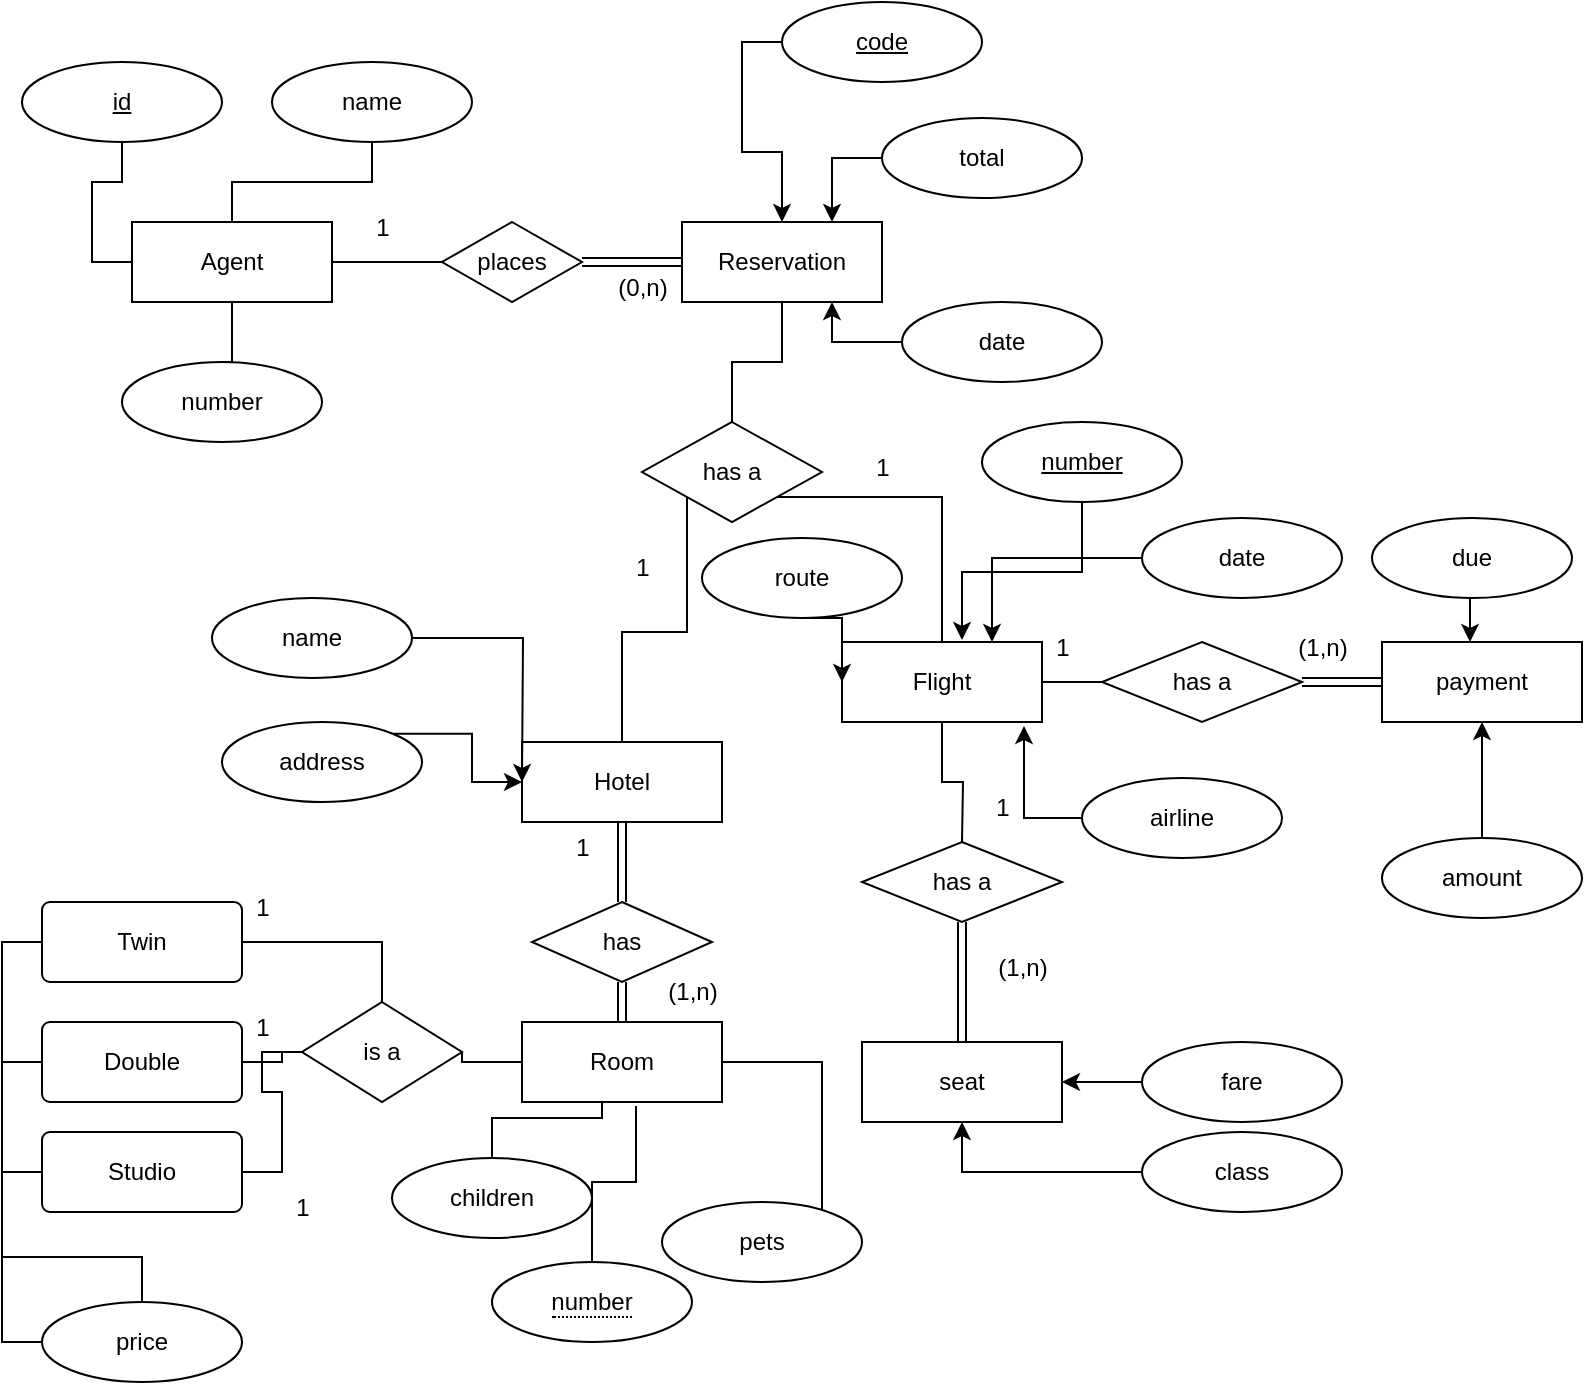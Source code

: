 <mxfile version="21.2.1" type="github">
  <diagram id="C5RBs43oDa-KdzZeNtuy" name="Page-1">
    <mxGraphModel dx="472" dy="707" grid="1" gridSize="10" guides="1" tooltips="1" connect="1" arrows="1" fold="1" page="1" pageScale="1" pageWidth="827" pageHeight="1169" math="0" shadow="0">
      <root>
        <mxCell id="WIyWlLk6GJQsqaUBKTNV-0" />
        <mxCell id="WIyWlLk6GJQsqaUBKTNV-1" parent="WIyWlLk6GJQsqaUBKTNV-0" />
        <mxCell id="EMCxyHg4-kb57wSQ0Bh_-33" style="edgeStyle=orthogonalEdgeStyle;rounded=0;orthogonalLoop=1;jettySize=auto;html=1;exitX=0.5;exitY=1;exitDx=0;exitDy=0;endArrow=none;endFill=0;" edge="1" parent="WIyWlLk6GJQsqaUBKTNV-1" source="EMCxyHg4-kb57wSQ0Bh_-0">
          <mxGeometry relative="1" as="geometry">
            <mxPoint x="490" y="500" as="targetPoint" />
          </mxGeometry>
        </mxCell>
        <mxCell id="EMCxyHg4-kb57wSQ0Bh_-46" style="edgeStyle=orthogonalEdgeStyle;rounded=0;orthogonalLoop=1;jettySize=auto;html=1;exitX=1;exitY=0.5;exitDx=0;exitDy=0;entryX=0;entryY=0.5;entryDx=0;entryDy=0;endArrow=none;endFill=0;" edge="1" parent="WIyWlLk6GJQsqaUBKTNV-1" source="EMCxyHg4-kb57wSQ0Bh_-0" target="EMCxyHg4-kb57wSQ0Bh_-45">
          <mxGeometry relative="1" as="geometry" />
        </mxCell>
        <mxCell id="EMCxyHg4-kb57wSQ0Bh_-0" value="Flight" style="whiteSpace=wrap;html=1;align=center;" vertex="1" parent="WIyWlLk6GJQsqaUBKTNV-1">
          <mxGeometry x="430" y="400" width="100" height="40" as="geometry" />
        </mxCell>
        <mxCell id="EMCxyHg4-kb57wSQ0Bh_-17" value="" style="edgeStyle=orthogonalEdgeStyle;rounded=0;orthogonalLoop=1;jettySize=auto;html=1;shape=link;" edge="1" parent="WIyWlLk6GJQsqaUBKTNV-1" source="EMCxyHg4-kb57wSQ0Bh_-1" target="EMCxyHg4-kb57wSQ0Bh_-16">
          <mxGeometry relative="1" as="geometry" />
        </mxCell>
        <mxCell id="EMCxyHg4-kb57wSQ0Bh_-1" value="Hotel" style="whiteSpace=wrap;html=1;align=center;" vertex="1" parent="WIyWlLk6GJQsqaUBKTNV-1">
          <mxGeometry x="270" y="450" width="100" height="40" as="geometry" />
        </mxCell>
        <mxCell id="EMCxyHg4-kb57wSQ0Bh_-30" style="edgeStyle=orthogonalEdgeStyle;rounded=0;orthogonalLoop=1;jettySize=auto;html=1;exitX=0.5;exitY=1;exitDx=0;exitDy=0;entryX=0.5;entryY=0;entryDx=0;entryDy=0;endArrow=none;endFill=0;" edge="1" parent="WIyWlLk6GJQsqaUBKTNV-1" source="EMCxyHg4-kb57wSQ0Bh_-2" target="EMCxyHg4-kb57wSQ0Bh_-29">
          <mxGeometry relative="1" as="geometry" />
        </mxCell>
        <mxCell id="EMCxyHg4-kb57wSQ0Bh_-2" value="Reservation" style="whiteSpace=wrap;html=1;align=center;" vertex="1" parent="WIyWlLk6GJQsqaUBKTNV-1">
          <mxGeometry x="350" y="190" width="100" height="40" as="geometry" />
        </mxCell>
        <mxCell id="EMCxyHg4-kb57wSQ0Bh_-25" style="edgeStyle=orthogonalEdgeStyle;rounded=0;orthogonalLoop=1;jettySize=auto;html=1;exitX=1;exitY=0.5;exitDx=0;exitDy=0;entryX=0;entryY=0.5;entryDx=0;entryDy=0;endArrow=none;endFill=0;" edge="1" parent="WIyWlLk6GJQsqaUBKTNV-1" source="EMCxyHg4-kb57wSQ0Bh_-3" target="EMCxyHg4-kb57wSQ0Bh_-24">
          <mxGeometry relative="1" as="geometry" />
        </mxCell>
        <mxCell id="EMCxyHg4-kb57wSQ0Bh_-3" value="Agent" style="whiteSpace=wrap;html=1;align=center;" vertex="1" parent="WIyWlLk6GJQsqaUBKTNV-1">
          <mxGeometry x="75" y="190" width="100" height="40" as="geometry" />
        </mxCell>
        <mxCell id="EMCxyHg4-kb57wSQ0Bh_-10" style="edgeStyle=orthogonalEdgeStyle;rounded=0;orthogonalLoop=1;jettySize=auto;html=1;exitX=0;exitY=0.5;exitDx=0;exitDy=0;entryX=1;entryY=0.5;entryDx=0;entryDy=0;endArrow=none;endFill=0;" edge="1" parent="WIyWlLk6GJQsqaUBKTNV-1" source="EMCxyHg4-kb57wSQ0Bh_-5" target="EMCxyHg4-kb57wSQ0Bh_-9">
          <mxGeometry relative="1" as="geometry" />
        </mxCell>
        <mxCell id="EMCxyHg4-kb57wSQ0Bh_-5" value="Room" style="whiteSpace=wrap;html=1;align=center;" vertex="1" parent="WIyWlLk6GJQsqaUBKTNV-1">
          <mxGeometry x="270" y="590" width="100" height="40" as="geometry" />
        </mxCell>
        <mxCell id="EMCxyHg4-kb57wSQ0Bh_-11" style="edgeStyle=orthogonalEdgeStyle;rounded=0;orthogonalLoop=1;jettySize=auto;html=1;exitX=1;exitY=0.5;exitDx=0;exitDy=0;endArrow=none;endFill=0;" edge="1" parent="WIyWlLk6GJQsqaUBKTNV-1" source="EMCxyHg4-kb57wSQ0Bh_-6" target="EMCxyHg4-kb57wSQ0Bh_-9">
          <mxGeometry relative="1" as="geometry" />
        </mxCell>
        <mxCell id="EMCxyHg4-kb57wSQ0Bh_-57" style="edgeStyle=orthogonalEdgeStyle;rounded=0;orthogonalLoop=1;jettySize=auto;html=1;exitX=0;exitY=0.5;exitDx=0;exitDy=0;entryX=0;entryY=0.5;entryDx=0;entryDy=0;endArrow=none;endFill=0;" edge="1" parent="WIyWlLk6GJQsqaUBKTNV-1" source="EMCxyHg4-kb57wSQ0Bh_-6" target="EMCxyHg4-kb57wSQ0Bh_-56">
          <mxGeometry relative="1" as="geometry" />
        </mxCell>
        <mxCell id="EMCxyHg4-kb57wSQ0Bh_-6" value="Twin" style="rounded=1;arcSize=10;whiteSpace=wrap;html=1;align=center;" vertex="1" parent="WIyWlLk6GJQsqaUBKTNV-1">
          <mxGeometry x="30" y="530" width="100" height="40" as="geometry" />
        </mxCell>
        <mxCell id="EMCxyHg4-kb57wSQ0Bh_-14" style="edgeStyle=orthogonalEdgeStyle;rounded=0;orthogonalLoop=1;jettySize=auto;html=1;exitX=1;exitY=0.5;exitDx=0;exitDy=0;endArrow=none;endFill=0;" edge="1" parent="WIyWlLk6GJQsqaUBKTNV-1" source="EMCxyHg4-kb57wSQ0Bh_-7" target="EMCxyHg4-kb57wSQ0Bh_-9">
          <mxGeometry relative="1" as="geometry" />
        </mxCell>
        <mxCell id="EMCxyHg4-kb57wSQ0Bh_-58" style="edgeStyle=orthogonalEdgeStyle;rounded=0;orthogonalLoop=1;jettySize=auto;html=1;exitX=0;exitY=0.5;exitDx=0;exitDy=0;entryX=0;entryY=0.5;entryDx=0;entryDy=0;endArrow=none;endFill=0;" edge="1" parent="WIyWlLk6GJQsqaUBKTNV-1" source="EMCxyHg4-kb57wSQ0Bh_-7" target="EMCxyHg4-kb57wSQ0Bh_-56">
          <mxGeometry relative="1" as="geometry" />
        </mxCell>
        <mxCell id="EMCxyHg4-kb57wSQ0Bh_-7" value="Double" style="rounded=1;arcSize=10;whiteSpace=wrap;html=1;align=center;" vertex="1" parent="WIyWlLk6GJQsqaUBKTNV-1">
          <mxGeometry x="30" y="590" width="100" height="40" as="geometry" />
        </mxCell>
        <mxCell id="EMCxyHg4-kb57wSQ0Bh_-13" style="edgeStyle=orthogonalEdgeStyle;rounded=0;orthogonalLoop=1;jettySize=auto;html=1;exitX=1;exitY=0.5;exitDx=0;exitDy=0;entryX=0;entryY=0.5;entryDx=0;entryDy=0;endArrow=none;endFill=0;" edge="1" parent="WIyWlLk6GJQsqaUBKTNV-1" source="EMCxyHg4-kb57wSQ0Bh_-8" target="EMCxyHg4-kb57wSQ0Bh_-9">
          <mxGeometry relative="1" as="geometry" />
        </mxCell>
        <mxCell id="EMCxyHg4-kb57wSQ0Bh_-59" style="edgeStyle=orthogonalEdgeStyle;rounded=0;orthogonalLoop=1;jettySize=auto;html=1;exitX=0;exitY=0.5;exitDx=0;exitDy=0;entryX=0.5;entryY=0;entryDx=0;entryDy=0;endArrow=none;endFill=0;" edge="1" parent="WIyWlLk6GJQsqaUBKTNV-1" source="EMCxyHg4-kb57wSQ0Bh_-8" target="EMCxyHg4-kb57wSQ0Bh_-56">
          <mxGeometry relative="1" as="geometry" />
        </mxCell>
        <mxCell id="EMCxyHg4-kb57wSQ0Bh_-8" value="Studio" style="rounded=1;arcSize=10;whiteSpace=wrap;html=1;align=center;" vertex="1" parent="WIyWlLk6GJQsqaUBKTNV-1">
          <mxGeometry x="30" y="645" width="100" height="40" as="geometry" />
        </mxCell>
        <mxCell id="EMCxyHg4-kb57wSQ0Bh_-9" value="is a" style="shape=rhombus;perimeter=rhombusPerimeter;whiteSpace=wrap;html=1;align=center;" vertex="1" parent="WIyWlLk6GJQsqaUBKTNV-1">
          <mxGeometry x="160" y="580" width="80" height="50" as="geometry" />
        </mxCell>
        <mxCell id="EMCxyHg4-kb57wSQ0Bh_-18" style="edgeStyle=orthogonalEdgeStyle;rounded=0;orthogonalLoop=1;jettySize=auto;html=1;exitX=0.5;exitY=1;exitDx=0;exitDy=0;entryX=0.5;entryY=0;entryDx=0;entryDy=0;shape=link;" edge="1" parent="WIyWlLk6GJQsqaUBKTNV-1" source="EMCxyHg4-kb57wSQ0Bh_-16" target="EMCxyHg4-kb57wSQ0Bh_-5">
          <mxGeometry relative="1" as="geometry" />
        </mxCell>
        <mxCell id="EMCxyHg4-kb57wSQ0Bh_-16" value="has" style="shape=rhombus;perimeter=rhombusPerimeter;whiteSpace=wrap;html=1;align=center;" vertex="1" parent="WIyWlLk6GJQsqaUBKTNV-1">
          <mxGeometry x="275" y="530" width="90" height="40" as="geometry" />
        </mxCell>
        <mxCell id="EMCxyHg4-kb57wSQ0Bh_-19" value="1" style="text;html=1;align=center;verticalAlign=middle;resizable=0;points=[];autosize=1;strokeColor=none;fillColor=none;" vertex="1" parent="WIyWlLk6GJQsqaUBKTNV-1">
          <mxGeometry x="285" y="488" width="30" height="30" as="geometry" />
        </mxCell>
        <mxCell id="EMCxyHg4-kb57wSQ0Bh_-20" value="(1,n)" style="text;html=1;align=center;verticalAlign=middle;resizable=0;points=[];autosize=1;strokeColor=none;fillColor=none;" vertex="1" parent="WIyWlLk6GJQsqaUBKTNV-1">
          <mxGeometry x="330" y="560" width="50" height="30" as="geometry" />
        </mxCell>
        <mxCell id="EMCxyHg4-kb57wSQ0Bh_-21" value="1" style="text;html=1;align=center;verticalAlign=middle;resizable=0;points=[];autosize=1;strokeColor=none;fillColor=none;" vertex="1" parent="WIyWlLk6GJQsqaUBKTNV-1">
          <mxGeometry x="125" y="518" width="30" height="30" as="geometry" />
        </mxCell>
        <mxCell id="EMCxyHg4-kb57wSQ0Bh_-22" value="1" style="text;html=1;align=center;verticalAlign=middle;resizable=0;points=[];autosize=1;strokeColor=none;fillColor=none;" vertex="1" parent="WIyWlLk6GJQsqaUBKTNV-1">
          <mxGeometry x="145" y="668" width="30" height="30" as="geometry" />
        </mxCell>
        <mxCell id="EMCxyHg4-kb57wSQ0Bh_-23" value="1" style="text;html=1;align=center;verticalAlign=middle;resizable=0;points=[];autosize=1;strokeColor=none;fillColor=none;" vertex="1" parent="WIyWlLk6GJQsqaUBKTNV-1">
          <mxGeometry x="125" y="578" width="30" height="30" as="geometry" />
        </mxCell>
        <mxCell id="EMCxyHg4-kb57wSQ0Bh_-26" style="edgeStyle=orthogonalEdgeStyle;rounded=0;orthogonalLoop=1;jettySize=auto;html=1;exitX=1;exitY=0.5;exitDx=0;exitDy=0;entryX=0;entryY=0.5;entryDx=0;entryDy=0;shape=link;" edge="1" parent="WIyWlLk6GJQsqaUBKTNV-1" source="EMCxyHg4-kb57wSQ0Bh_-24" target="EMCxyHg4-kb57wSQ0Bh_-2">
          <mxGeometry relative="1" as="geometry" />
        </mxCell>
        <mxCell id="EMCxyHg4-kb57wSQ0Bh_-24" value="places" style="shape=rhombus;perimeter=rhombusPerimeter;whiteSpace=wrap;html=1;align=center;" vertex="1" parent="WIyWlLk6GJQsqaUBKTNV-1">
          <mxGeometry x="230" y="190" width="70" height="40" as="geometry" />
        </mxCell>
        <mxCell id="EMCxyHg4-kb57wSQ0Bh_-27" value="1" style="text;html=1;align=center;verticalAlign=middle;resizable=0;points=[];autosize=1;strokeColor=none;fillColor=none;" vertex="1" parent="WIyWlLk6GJQsqaUBKTNV-1">
          <mxGeometry x="185" y="178" width="30" height="30" as="geometry" />
        </mxCell>
        <mxCell id="EMCxyHg4-kb57wSQ0Bh_-28" value="(0,n)" style="text;html=1;align=center;verticalAlign=middle;resizable=0;points=[];autosize=1;strokeColor=none;fillColor=none;" vertex="1" parent="WIyWlLk6GJQsqaUBKTNV-1">
          <mxGeometry x="305" y="208" width="50" height="30" as="geometry" />
        </mxCell>
        <mxCell id="EMCxyHg4-kb57wSQ0Bh_-31" style="edgeStyle=orthogonalEdgeStyle;rounded=0;orthogonalLoop=1;jettySize=auto;html=1;exitX=0;exitY=1;exitDx=0;exitDy=0;entryX=0.5;entryY=0;entryDx=0;entryDy=0;endArrow=none;endFill=0;" edge="1" parent="WIyWlLk6GJQsqaUBKTNV-1" source="EMCxyHg4-kb57wSQ0Bh_-29" target="EMCxyHg4-kb57wSQ0Bh_-1">
          <mxGeometry relative="1" as="geometry" />
        </mxCell>
        <mxCell id="EMCxyHg4-kb57wSQ0Bh_-32" style="edgeStyle=orthogonalEdgeStyle;rounded=0;orthogonalLoop=1;jettySize=auto;html=1;exitX=1;exitY=1;exitDx=0;exitDy=0;entryX=0.5;entryY=0;entryDx=0;entryDy=0;endArrow=none;endFill=0;" edge="1" parent="WIyWlLk6GJQsqaUBKTNV-1" source="EMCxyHg4-kb57wSQ0Bh_-29" target="EMCxyHg4-kb57wSQ0Bh_-0">
          <mxGeometry relative="1" as="geometry" />
        </mxCell>
        <mxCell id="EMCxyHg4-kb57wSQ0Bh_-29" value="has a" style="shape=rhombus;perimeter=rhombusPerimeter;whiteSpace=wrap;html=1;align=center;" vertex="1" parent="WIyWlLk6GJQsqaUBKTNV-1">
          <mxGeometry x="330" y="290" width="90" height="50" as="geometry" />
        </mxCell>
        <mxCell id="EMCxyHg4-kb57wSQ0Bh_-35" style="edgeStyle=orthogonalEdgeStyle;rounded=0;orthogonalLoop=1;jettySize=auto;html=1;exitX=0.5;exitY=1;exitDx=0;exitDy=0;endArrow=none;endFill=0;shape=link;" edge="1" parent="WIyWlLk6GJQsqaUBKTNV-1" source="EMCxyHg4-kb57wSQ0Bh_-34" target="EMCxyHg4-kb57wSQ0Bh_-36">
          <mxGeometry relative="1" as="geometry">
            <mxPoint x="490" y="580" as="targetPoint" />
          </mxGeometry>
        </mxCell>
        <mxCell id="EMCxyHg4-kb57wSQ0Bh_-34" value="has a" style="shape=rhombus;perimeter=rhombusPerimeter;whiteSpace=wrap;html=1;align=center;" vertex="1" parent="WIyWlLk6GJQsqaUBKTNV-1">
          <mxGeometry x="440" y="500" width="100" height="40" as="geometry" />
        </mxCell>
        <mxCell id="EMCxyHg4-kb57wSQ0Bh_-36" value="seat" style="whiteSpace=wrap;html=1;align=center;" vertex="1" parent="WIyWlLk6GJQsqaUBKTNV-1">
          <mxGeometry x="440" y="600" width="100" height="40" as="geometry" />
        </mxCell>
        <mxCell id="EMCxyHg4-kb57wSQ0Bh_-37" value="1" style="text;html=1;align=center;verticalAlign=middle;resizable=0;points=[];autosize=1;strokeColor=none;fillColor=none;" vertex="1" parent="WIyWlLk6GJQsqaUBKTNV-1">
          <mxGeometry x="315" y="348" width="30" height="30" as="geometry" />
        </mxCell>
        <mxCell id="EMCxyHg4-kb57wSQ0Bh_-38" value="1" style="text;html=1;align=center;verticalAlign=middle;resizable=0;points=[];autosize=1;strokeColor=none;fillColor=none;" vertex="1" parent="WIyWlLk6GJQsqaUBKTNV-1">
          <mxGeometry x="435" y="298" width="30" height="30" as="geometry" />
        </mxCell>
        <mxCell id="EMCxyHg4-kb57wSQ0Bh_-40" value="(1,n)" style="text;html=1;align=center;verticalAlign=middle;resizable=0;points=[];autosize=1;strokeColor=none;fillColor=none;" vertex="1" parent="WIyWlLk6GJQsqaUBKTNV-1">
          <mxGeometry x="495" y="548" width="50" height="30" as="geometry" />
        </mxCell>
        <mxCell id="EMCxyHg4-kb57wSQ0Bh_-41" value="1" style="text;html=1;align=center;verticalAlign=middle;resizable=0;points=[];autosize=1;strokeColor=none;fillColor=none;" vertex="1" parent="WIyWlLk6GJQsqaUBKTNV-1">
          <mxGeometry x="495" y="468" width="30" height="30" as="geometry" />
        </mxCell>
        <mxCell id="EMCxyHg4-kb57wSQ0Bh_-44" value="payment" style="whiteSpace=wrap;html=1;align=center;" vertex="1" parent="WIyWlLk6GJQsqaUBKTNV-1">
          <mxGeometry x="700" y="400" width="100" height="40" as="geometry" />
        </mxCell>
        <mxCell id="EMCxyHg4-kb57wSQ0Bh_-47" style="edgeStyle=orthogonalEdgeStyle;rounded=0;orthogonalLoop=1;jettySize=auto;html=1;exitX=1;exitY=0.5;exitDx=0;exitDy=0;entryX=0;entryY=0.5;entryDx=0;entryDy=0;shape=link;" edge="1" parent="WIyWlLk6GJQsqaUBKTNV-1" source="EMCxyHg4-kb57wSQ0Bh_-45" target="EMCxyHg4-kb57wSQ0Bh_-44">
          <mxGeometry relative="1" as="geometry" />
        </mxCell>
        <mxCell id="EMCxyHg4-kb57wSQ0Bh_-45" value="has a" style="shape=rhombus;perimeter=rhombusPerimeter;whiteSpace=wrap;html=1;align=center;" vertex="1" parent="WIyWlLk6GJQsqaUBKTNV-1">
          <mxGeometry x="560" y="400" width="100" height="40" as="geometry" />
        </mxCell>
        <mxCell id="EMCxyHg4-kb57wSQ0Bh_-48" value="1" style="text;html=1;align=center;verticalAlign=middle;resizable=0;points=[];autosize=1;strokeColor=none;fillColor=none;" vertex="1" parent="WIyWlLk6GJQsqaUBKTNV-1">
          <mxGeometry x="525" y="388" width="30" height="30" as="geometry" />
        </mxCell>
        <mxCell id="EMCxyHg4-kb57wSQ0Bh_-49" value="(1,n)" style="text;html=1;align=center;verticalAlign=middle;resizable=0;points=[];autosize=1;strokeColor=none;fillColor=none;" vertex="1" parent="WIyWlLk6GJQsqaUBKTNV-1">
          <mxGeometry x="645" y="388" width="50" height="30" as="geometry" />
        </mxCell>
        <mxCell id="EMCxyHg4-kb57wSQ0Bh_-53" style="edgeStyle=orthogonalEdgeStyle;rounded=0;orthogonalLoop=1;jettySize=auto;html=1;exitX=0.5;exitY=1;exitDx=0;exitDy=0;entryX=0;entryY=0.5;entryDx=0;entryDy=0;endArrow=none;endFill=0;" edge="1" parent="WIyWlLk6GJQsqaUBKTNV-1" source="EMCxyHg4-kb57wSQ0Bh_-50" target="EMCxyHg4-kb57wSQ0Bh_-3">
          <mxGeometry relative="1" as="geometry" />
        </mxCell>
        <mxCell id="EMCxyHg4-kb57wSQ0Bh_-50" value="id" style="ellipse;whiteSpace=wrap;html=1;align=center;fontStyle=4;" vertex="1" parent="WIyWlLk6GJQsqaUBKTNV-1">
          <mxGeometry x="20" y="110" width="100" height="40" as="geometry" />
        </mxCell>
        <mxCell id="EMCxyHg4-kb57wSQ0Bh_-55" style="edgeStyle=orthogonalEdgeStyle;rounded=0;orthogonalLoop=1;jettySize=auto;html=1;exitX=0.5;exitY=1;exitDx=0;exitDy=0;entryX=0.5;entryY=0;entryDx=0;entryDy=0;endArrow=none;endFill=0;" edge="1" parent="WIyWlLk6GJQsqaUBKTNV-1" source="EMCxyHg4-kb57wSQ0Bh_-51" target="EMCxyHg4-kb57wSQ0Bh_-3">
          <mxGeometry relative="1" as="geometry" />
        </mxCell>
        <mxCell id="EMCxyHg4-kb57wSQ0Bh_-51" value="name" style="ellipse;whiteSpace=wrap;html=1;align=center;" vertex="1" parent="WIyWlLk6GJQsqaUBKTNV-1">
          <mxGeometry x="145" y="110" width="100" height="40" as="geometry" />
        </mxCell>
        <mxCell id="EMCxyHg4-kb57wSQ0Bh_-54" style="edgeStyle=orthogonalEdgeStyle;rounded=0;orthogonalLoop=1;jettySize=auto;html=1;exitX=0.5;exitY=0;exitDx=0;exitDy=0;entryX=0.5;entryY=1;entryDx=0;entryDy=0;endArrow=none;endFill=0;" edge="1" parent="WIyWlLk6GJQsqaUBKTNV-1" source="EMCxyHg4-kb57wSQ0Bh_-52" target="EMCxyHg4-kb57wSQ0Bh_-3">
          <mxGeometry relative="1" as="geometry" />
        </mxCell>
        <mxCell id="EMCxyHg4-kb57wSQ0Bh_-52" value="number" style="ellipse;whiteSpace=wrap;html=1;align=center;" vertex="1" parent="WIyWlLk6GJQsqaUBKTNV-1">
          <mxGeometry x="70" y="260" width="100" height="40" as="geometry" />
        </mxCell>
        <mxCell id="EMCxyHg4-kb57wSQ0Bh_-56" value="price" style="ellipse;whiteSpace=wrap;html=1;align=center;" vertex="1" parent="WIyWlLk6GJQsqaUBKTNV-1">
          <mxGeometry x="30" y="730" width="100" height="40" as="geometry" />
        </mxCell>
        <mxCell id="EMCxyHg4-kb57wSQ0Bh_-67" style="edgeStyle=orthogonalEdgeStyle;rounded=0;orthogonalLoop=1;jettySize=auto;html=1;exitX=0.5;exitY=0;exitDx=0;exitDy=0;entryX=0.4;entryY=1;entryDx=0;entryDy=0;entryPerimeter=0;endArrow=none;endFill=0;" edge="1" parent="WIyWlLk6GJQsqaUBKTNV-1" source="EMCxyHg4-kb57wSQ0Bh_-63" target="EMCxyHg4-kb57wSQ0Bh_-5">
          <mxGeometry relative="1" as="geometry" />
        </mxCell>
        <mxCell id="EMCxyHg4-kb57wSQ0Bh_-63" value="children" style="ellipse;whiteSpace=wrap;html=1;align=center;" vertex="1" parent="WIyWlLk6GJQsqaUBKTNV-1">
          <mxGeometry x="205" y="658" width="100" height="40" as="geometry" />
        </mxCell>
        <mxCell id="EMCxyHg4-kb57wSQ0Bh_-70" style="edgeStyle=orthogonalEdgeStyle;rounded=0;orthogonalLoop=1;jettySize=auto;html=1;exitX=0.5;exitY=0;exitDx=0;exitDy=0;entryX=0.57;entryY=1.05;entryDx=0;entryDy=0;entryPerimeter=0;endArrow=none;endFill=0;" edge="1" parent="WIyWlLk6GJQsqaUBKTNV-1" source="EMCxyHg4-kb57wSQ0Bh_-64" target="EMCxyHg4-kb57wSQ0Bh_-5">
          <mxGeometry relative="1" as="geometry">
            <mxPoint x="278" y="762" as="targetPoint" />
          </mxGeometry>
        </mxCell>
        <mxCell id="EMCxyHg4-kb57wSQ0Bh_-64" value="&lt;span style=&quot;border-bottom: 1px dotted&quot;&gt;number&lt;/span&gt;" style="ellipse;whiteSpace=wrap;html=1;align=center;" vertex="1" parent="WIyWlLk6GJQsqaUBKTNV-1">
          <mxGeometry x="255" y="710" width="100" height="40" as="geometry" />
        </mxCell>
        <mxCell id="EMCxyHg4-kb57wSQ0Bh_-69" style="edgeStyle=orthogonalEdgeStyle;rounded=0;orthogonalLoop=1;jettySize=auto;html=1;exitX=1;exitY=0.5;exitDx=0;exitDy=0;entryX=1;entryY=0.5;entryDx=0;entryDy=0;endArrow=none;endFill=0;" edge="1" parent="WIyWlLk6GJQsqaUBKTNV-1" source="EMCxyHg4-kb57wSQ0Bh_-65" target="EMCxyHg4-kb57wSQ0Bh_-5">
          <mxGeometry relative="1" as="geometry">
            <Array as="points">
              <mxPoint x="420" y="610" />
            </Array>
          </mxGeometry>
        </mxCell>
        <mxCell id="EMCxyHg4-kb57wSQ0Bh_-65" value="pets" style="ellipse;whiteSpace=wrap;html=1;align=center;" vertex="1" parent="WIyWlLk6GJQsqaUBKTNV-1">
          <mxGeometry x="340" y="680" width="100" height="40" as="geometry" />
        </mxCell>
        <mxCell id="EMCxyHg4-kb57wSQ0Bh_-76" style="edgeStyle=orthogonalEdgeStyle;rounded=0;orthogonalLoop=1;jettySize=auto;html=1;exitX=1;exitY=0.5;exitDx=0;exitDy=0;" edge="1" parent="WIyWlLk6GJQsqaUBKTNV-1" source="EMCxyHg4-kb57wSQ0Bh_-73">
          <mxGeometry relative="1" as="geometry">
            <mxPoint x="270" y="470" as="targetPoint" />
          </mxGeometry>
        </mxCell>
        <mxCell id="EMCxyHg4-kb57wSQ0Bh_-73" value="name" style="ellipse;whiteSpace=wrap;html=1;align=center;" vertex="1" parent="WIyWlLk6GJQsqaUBKTNV-1">
          <mxGeometry x="115" y="378" width="100" height="40" as="geometry" />
        </mxCell>
        <mxCell id="EMCxyHg4-kb57wSQ0Bh_-75" style="edgeStyle=orthogonalEdgeStyle;rounded=0;orthogonalLoop=1;jettySize=auto;html=1;exitX=1;exitY=0;exitDx=0;exitDy=0;entryX=0;entryY=0.5;entryDx=0;entryDy=0;" edge="1" parent="WIyWlLk6GJQsqaUBKTNV-1" source="EMCxyHg4-kb57wSQ0Bh_-74" target="EMCxyHg4-kb57wSQ0Bh_-1">
          <mxGeometry relative="1" as="geometry" />
        </mxCell>
        <mxCell id="EMCxyHg4-kb57wSQ0Bh_-74" value="address" style="ellipse;whiteSpace=wrap;html=1;align=center;" vertex="1" parent="WIyWlLk6GJQsqaUBKTNV-1">
          <mxGeometry x="120" y="440" width="100" height="40" as="geometry" />
        </mxCell>
        <mxCell id="EMCxyHg4-kb57wSQ0Bh_-81" style="edgeStyle=orthogonalEdgeStyle;rounded=0;orthogonalLoop=1;jettySize=auto;html=1;exitX=0;exitY=0.5;exitDx=0;exitDy=0;entryX=1;entryY=0.5;entryDx=0;entryDy=0;" edge="1" parent="WIyWlLk6GJQsqaUBKTNV-1" source="EMCxyHg4-kb57wSQ0Bh_-79" target="EMCxyHg4-kb57wSQ0Bh_-36">
          <mxGeometry relative="1" as="geometry" />
        </mxCell>
        <mxCell id="EMCxyHg4-kb57wSQ0Bh_-79" value="fare" style="ellipse;whiteSpace=wrap;html=1;align=center;" vertex="1" parent="WIyWlLk6GJQsqaUBKTNV-1">
          <mxGeometry x="580" y="600" width="100" height="40" as="geometry" />
        </mxCell>
        <mxCell id="EMCxyHg4-kb57wSQ0Bh_-82" style="edgeStyle=orthogonalEdgeStyle;rounded=0;orthogonalLoop=1;jettySize=auto;html=1;exitX=0;exitY=0.5;exitDx=0;exitDy=0;entryX=0.5;entryY=1;entryDx=0;entryDy=0;" edge="1" parent="WIyWlLk6GJQsqaUBKTNV-1" source="EMCxyHg4-kb57wSQ0Bh_-80" target="EMCxyHg4-kb57wSQ0Bh_-36">
          <mxGeometry relative="1" as="geometry" />
        </mxCell>
        <mxCell id="EMCxyHg4-kb57wSQ0Bh_-80" value="class" style="ellipse;whiteSpace=wrap;html=1;align=center;" vertex="1" parent="WIyWlLk6GJQsqaUBKTNV-1">
          <mxGeometry x="580" y="645" width="100" height="40" as="geometry" />
        </mxCell>
        <mxCell id="EMCxyHg4-kb57wSQ0Bh_-84" style="edgeStyle=orthogonalEdgeStyle;rounded=0;orthogonalLoop=1;jettySize=auto;html=1;exitX=0;exitY=0.5;exitDx=0;exitDy=0;entryX=0.5;entryY=0;entryDx=0;entryDy=0;" edge="1" parent="WIyWlLk6GJQsqaUBKTNV-1" source="EMCxyHg4-kb57wSQ0Bh_-83" target="EMCxyHg4-kb57wSQ0Bh_-2">
          <mxGeometry relative="1" as="geometry" />
        </mxCell>
        <mxCell id="EMCxyHg4-kb57wSQ0Bh_-83" value="code" style="ellipse;whiteSpace=wrap;html=1;align=center;fontStyle=4;" vertex="1" parent="WIyWlLk6GJQsqaUBKTNV-1">
          <mxGeometry x="400" y="80" width="100" height="40" as="geometry" />
        </mxCell>
        <mxCell id="EMCxyHg4-kb57wSQ0Bh_-90" style="edgeStyle=orthogonalEdgeStyle;rounded=0;orthogonalLoop=1;jettySize=auto;html=1;exitX=0;exitY=0.5;exitDx=0;exitDy=0;entryX=0.75;entryY=0;entryDx=0;entryDy=0;" edge="1" parent="WIyWlLk6GJQsqaUBKTNV-1" source="EMCxyHg4-kb57wSQ0Bh_-85" target="EMCxyHg4-kb57wSQ0Bh_-2">
          <mxGeometry relative="1" as="geometry" />
        </mxCell>
        <mxCell id="EMCxyHg4-kb57wSQ0Bh_-85" value="total" style="ellipse;whiteSpace=wrap;html=1;align=center;" vertex="1" parent="WIyWlLk6GJQsqaUBKTNV-1">
          <mxGeometry x="450" y="138" width="100" height="40" as="geometry" />
        </mxCell>
        <mxCell id="EMCxyHg4-kb57wSQ0Bh_-89" style="edgeStyle=orthogonalEdgeStyle;rounded=0;orthogonalLoop=1;jettySize=auto;html=1;exitX=0;exitY=0.5;exitDx=0;exitDy=0;entryX=0.75;entryY=1;entryDx=0;entryDy=0;" edge="1" parent="WIyWlLk6GJQsqaUBKTNV-1" source="EMCxyHg4-kb57wSQ0Bh_-87" target="EMCxyHg4-kb57wSQ0Bh_-2">
          <mxGeometry relative="1" as="geometry" />
        </mxCell>
        <mxCell id="EMCxyHg4-kb57wSQ0Bh_-87" value="date" style="ellipse;whiteSpace=wrap;html=1;align=center;" vertex="1" parent="WIyWlLk6GJQsqaUBKTNV-1">
          <mxGeometry x="460" y="230" width="100" height="40" as="geometry" />
        </mxCell>
        <mxCell id="EMCxyHg4-kb57wSQ0Bh_-92" style="edgeStyle=orthogonalEdgeStyle;rounded=0;orthogonalLoop=1;jettySize=auto;html=1;exitX=0.5;exitY=1;exitDx=0;exitDy=0;entryX=0.6;entryY=-0.025;entryDx=0;entryDy=0;entryPerimeter=0;" edge="1" parent="WIyWlLk6GJQsqaUBKTNV-1" source="EMCxyHg4-kb57wSQ0Bh_-91" target="EMCxyHg4-kb57wSQ0Bh_-0">
          <mxGeometry relative="1" as="geometry" />
        </mxCell>
        <mxCell id="EMCxyHg4-kb57wSQ0Bh_-91" value="number" style="ellipse;whiteSpace=wrap;html=1;align=center;fontStyle=4;" vertex="1" parent="WIyWlLk6GJQsqaUBKTNV-1">
          <mxGeometry x="500" y="290" width="100" height="40" as="geometry" />
        </mxCell>
        <mxCell id="EMCxyHg4-kb57wSQ0Bh_-98" style="edgeStyle=orthogonalEdgeStyle;rounded=0;orthogonalLoop=1;jettySize=auto;html=1;exitX=0;exitY=0.5;exitDx=0;exitDy=0;entryX=0.75;entryY=0;entryDx=0;entryDy=0;" edge="1" parent="WIyWlLk6GJQsqaUBKTNV-1" source="EMCxyHg4-kb57wSQ0Bh_-94" target="EMCxyHg4-kb57wSQ0Bh_-0">
          <mxGeometry relative="1" as="geometry" />
        </mxCell>
        <mxCell id="EMCxyHg4-kb57wSQ0Bh_-94" value="date" style="ellipse;whiteSpace=wrap;html=1;align=center;" vertex="1" parent="WIyWlLk6GJQsqaUBKTNV-1">
          <mxGeometry x="580" y="338" width="100" height="40" as="geometry" />
        </mxCell>
        <mxCell id="EMCxyHg4-kb57wSQ0Bh_-96" style="edgeStyle=orthogonalEdgeStyle;rounded=0;orthogonalLoop=1;jettySize=auto;html=1;exitX=0;exitY=0.5;exitDx=0;exitDy=0;entryX=0.91;entryY=1.05;entryDx=0;entryDy=0;entryPerimeter=0;" edge="1" parent="WIyWlLk6GJQsqaUBKTNV-1" source="EMCxyHg4-kb57wSQ0Bh_-95" target="EMCxyHg4-kb57wSQ0Bh_-0">
          <mxGeometry relative="1" as="geometry" />
        </mxCell>
        <mxCell id="EMCxyHg4-kb57wSQ0Bh_-95" value="airline" style="ellipse;whiteSpace=wrap;html=1;align=center;" vertex="1" parent="WIyWlLk6GJQsqaUBKTNV-1">
          <mxGeometry x="550" y="468" width="100" height="40" as="geometry" />
        </mxCell>
        <mxCell id="EMCxyHg4-kb57wSQ0Bh_-100" style="edgeStyle=orthogonalEdgeStyle;rounded=0;orthogonalLoop=1;jettySize=auto;html=1;exitX=0.5;exitY=1;exitDx=0;exitDy=0;entryX=0;entryY=0.5;entryDx=0;entryDy=0;" edge="1" parent="WIyWlLk6GJQsqaUBKTNV-1" source="EMCxyHg4-kb57wSQ0Bh_-99" target="EMCxyHg4-kb57wSQ0Bh_-0">
          <mxGeometry relative="1" as="geometry" />
        </mxCell>
        <mxCell id="EMCxyHg4-kb57wSQ0Bh_-99" value="route" style="ellipse;whiteSpace=wrap;html=1;align=center;" vertex="1" parent="WIyWlLk6GJQsqaUBKTNV-1">
          <mxGeometry x="360" y="348" width="100" height="40" as="geometry" />
        </mxCell>
        <mxCell id="EMCxyHg4-kb57wSQ0Bh_-103" style="edgeStyle=orthogonalEdgeStyle;rounded=0;orthogonalLoop=1;jettySize=auto;html=1;exitX=0.5;exitY=1;exitDx=0;exitDy=0;entryX=0.44;entryY=0;entryDx=0;entryDy=0;entryPerimeter=0;" edge="1" parent="WIyWlLk6GJQsqaUBKTNV-1" source="EMCxyHg4-kb57wSQ0Bh_-101" target="EMCxyHg4-kb57wSQ0Bh_-44">
          <mxGeometry relative="1" as="geometry" />
        </mxCell>
        <mxCell id="EMCxyHg4-kb57wSQ0Bh_-101" value="due" style="ellipse;whiteSpace=wrap;html=1;align=center;" vertex="1" parent="WIyWlLk6GJQsqaUBKTNV-1">
          <mxGeometry x="695" y="338" width="100" height="40" as="geometry" />
        </mxCell>
        <mxCell id="EMCxyHg4-kb57wSQ0Bh_-104" style="edgeStyle=orthogonalEdgeStyle;rounded=0;orthogonalLoop=1;jettySize=auto;html=1;exitX=0.5;exitY=0;exitDx=0;exitDy=0;entryX=0.5;entryY=1;entryDx=0;entryDy=0;" edge="1" parent="WIyWlLk6GJQsqaUBKTNV-1" source="EMCxyHg4-kb57wSQ0Bh_-102" target="EMCxyHg4-kb57wSQ0Bh_-44">
          <mxGeometry relative="1" as="geometry" />
        </mxCell>
        <mxCell id="EMCxyHg4-kb57wSQ0Bh_-102" value="amount" style="ellipse;whiteSpace=wrap;html=1;align=center;" vertex="1" parent="WIyWlLk6GJQsqaUBKTNV-1">
          <mxGeometry x="700" y="498" width="100" height="40" as="geometry" />
        </mxCell>
      </root>
    </mxGraphModel>
  </diagram>
</mxfile>
